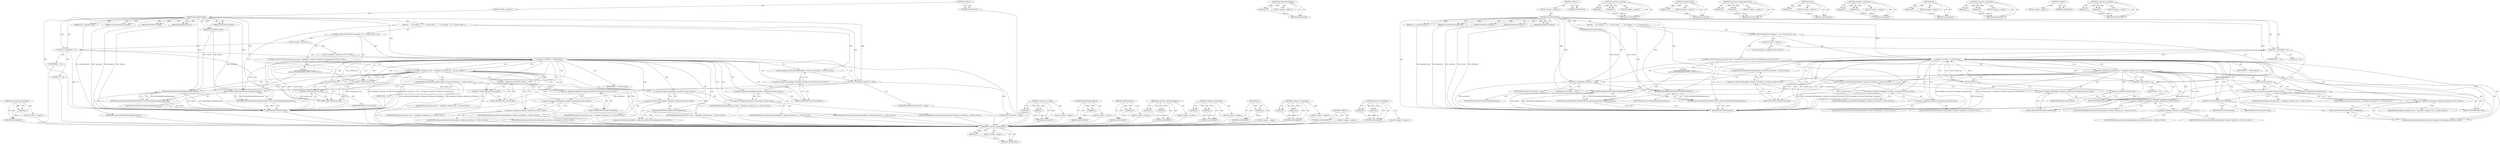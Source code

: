 digraph "&lt;operator&gt;.notEquals" {
vulnerable_128 [label=<(METHOD,&lt;operator&gt;.preIncrement)>];
vulnerable_129 [label=<(PARAM,p1)>];
vulnerable_130 [label=<(BLOCK,&lt;empty&gt;,&lt;empty&gt;)>];
vulnerable_131 [label=<(METHOD_RETURN,ANY)>];
vulnerable_6 [label=<(METHOD,&lt;global&gt;)<SUB>1</SUB>>];
vulnerable_7 [label=<(BLOCK,&lt;empty&gt;,&lt;empty&gt;)<SUB>1</SUB>>];
vulnerable_8 [label=<(METHOD,touchEndCallback)<SUB>1</SUB>>];
vulnerable_9 [label=<(PARAM,JSContextRef context)<SUB>1</SUB>>];
vulnerable_10 [label=<(PARAM,JSObjectRef function)<SUB>1</SUB>>];
vulnerable_11 [label=<(PARAM,JSObjectRef thisObject)<SUB>1</SUB>>];
vulnerable_12 [label=<(PARAM,size_t argumentCount)<SUB>1</SUB>>];
vulnerable_13 [label=<(PARAM,const JSValueRef arguments[])<SUB>1</SUB>>];
vulnerable_14 [label=<(PARAM,JSValueRef* exception)<SUB>1</SUB>>];
vulnerable_15 [label=<(BLOCK,{
     for (unsigned i = 0; i &lt; touches.size();...,{
     for (unsigned i = 0; i &lt; touches.size();...)<SUB>2</SUB>>];
vulnerable_16 [label=<(CONTROL_STRUCTURE,FOR,for (unsigned i = 0;i &lt; touches.size();++i))<SUB>3</SUB>>];
vulnerable_17 [label=<(BLOCK,&lt;empty&gt;,&lt;empty&gt;)<SUB>3</SUB>>];
vulnerable_18 [label="<(LOCAL,unsigned i: unsigned)<SUB>3</SUB>>"];
vulnerable_19 [label=<(&lt;operator&gt;.assignment,i = 0)<SUB>3</SUB>>];
vulnerable_20 [label=<(IDENTIFIER,i,i = 0)<SUB>3</SUB>>];
vulnerable_21 [label=<(LITERAL,0,i = 0)<SUB>3</SUB>>];
vulnerable_22 [label=<(&lt;operator&gt;.lessThan,i &lt; touches.size())<SUB>3</SUB>>];
vulnerable_23 [label=<(IDENTIFIER,i,i &lt; touches.size())<SUB>3</SUB>>];
vulnerable_24 [label=<(size,touches.size())<SUB>3</SUB>>];
vulnerable_25 [label=<(&lt;operator&gt;.fieldAccess,touches.size)<SUB>3</SUB>>];
vulnerable_26 [label=<(IDENTIFIER,touches,touches.size())<SUB>3</SUB>>];
vulnerable_27 [label=<(FIELD_IDENTIFIER,size,size)<SUB>3</SUB>>];
vulnerable_28 [label=<(&lt;operator&gt;.preIncrement,++i)<SUB>3</SUB>>];
vulnerable_29 [label=<(IDENTIFIER,i,++i)<SUB>3</SUB>>];
vulnerable_30 [label="<(CONTROL_STRUCTURE,IF,if (touches[i].m_state != BlackBerry::Platform::TouchPoint::TouchReleased))<SUB>4</SUB>>"];
vulnerable_31 [label="<(&lt;operator&gt;.notEquals,touches[i].m_state != BlackBerry::Platform::Tou...)<SUB>4</SUB>>"];
vulnerable_32 [label=<(&lt;operator&gt;.fieldAccess,touches[i].m_state)<SUB>4</SUB>>];
vulnerable_33 [label=<(&lt;operator&gt;.indirectIndexAccess,touches[i])<SUB>4</SUB>>];
vulnerable_34 [label="<(IDENTIFIER,touches,touches[i].m_state != BlackBerry::Platform::Tou...)<SUB>4</SUB>>"];
vulnerable_35 [label="<(IDENTIFIER,i,touches[i].m_state != BlackBerry::Platform::Tou...)<SUB>4</SUB>>"];
vulnerable_36 [label=<(FIELD_IDENTIFIER,m_state,m_state)<SUB>4</SUB>>];
vulnerable_37 [label="<(&lt;operator&gt;.fieldAccess,BlackBerry::Platform::TouchPoint::TouchReleased)<SUB>4</SUB>>"];
vulnerable_38 [label="<(&lt;operator&gt;.fieldAccess,BlackBerry::Platform::TouchPoint)<SUB>4</SUB>>"];
vulnerable_39 [label="<(IDENTIFIER,BlackBerry,touches[i].m_state != BlackBerry::Platform::Tou...)<SUB>4</SUB>>"];
vulnerable_40 [label="<(&lt;operator&gt;.fieldAccess,Platform::TouchPoint)<SUB>4</SUB>>"];
vulnerable_41 [label="<(IDENTIFIER,Platform,touches[i].m_state != BlackBerry::Platform::Tou...)<SUB>4</SUB>>"];
vulnerable_42 [label="<(IDENTIFIER,TouchPoint,touches[i].m_state != BlackBerry::Platform::Tou...)<SUB>4</SUB>>"];
vulnerable_43 [label=<(FIELD_IDENTIFIER,TouchReleased,TouchReleased)<SUB>4</SUB>>];
vulnerable_44 [label="<(BLOCK,{
             sendTouchEvent(BlackBerry::Platf...,{
             sendTouchEvent(BlackBerry::Platf...)<SUB>4</SUB>>"];
vulnerable_45 [label="<(sendTouchEvent,sendTouchEvent(BlackBerry::Platform::TouchEvent...)<SUB>5</SUB>>"];
vulnerable_46 [label="<(&lt;operator&gt;.fieldAccess,BlackBerry::Platform::TouchEvent::TouchMove)<SUB>5</SUB>>"];
vulnerable_47 [label="<(&lt;operator&gt;.fieldAccess,BlackBerry::Platform::TouchEvent)<SUB>5</SUB>>"];
vulnerable_48 [label="<(IDENTIFIER,BlackBerry,sendTouchEvent(BlackBerry::Platform::TouchEvent...)<SUB>5</SUB>>"];
vulnerable_49 [label="<(&lt;operator&gt;.fieldAccess,Platform::TouchEvent)<SUB>5</SUB>>"];
vulnerable_50 [label="<(IDENTIFIER,Platform,sendTouchEvent(BlackBerry::Platform::TouchEvent...)<SUB>5</SUB>>"];
vulnerable_51 [label="<(IDENTIFIER,TouchEvent,sendTouchEvent(BlackBerry::Platform::TouchEvent...)<SUB>5</SUB>>"];
vulnerable_52 [label=<(FIELD_IDENTIFIER,TouchMove,TouchMove)<SUB>5</SUB>>];
vulnerable_53 [label=<(RETURN,return JSValueMakeUndefined(context);,return JSValueMakeUndefined(context);)<SUB>6</SUB>>];
vulnerable_54 [label=<(JSValueMakeUndefined,JSValueMakeUndefined(context))<SUB>6</SUB>>];
vulnerable_55 [label=<(IDENTIFIER,context,JSValueMakeUndefined(context))<SUB>6</SUB>>];
vulnerable_56 [label="<(sendTouchEvent,sendTouchEvent(BlackBerry::Platform::TouchEvent...)<SUB>8</SUB>>"];
vulnerable_57 [label="<(&lt;operator&gt;.fieldAccess,BlackBerry::Platform::TouchEvent::TouchEnd)<SUB>8</SUB>>"];
vulnerable_58 [label="<(&lt;operator&gt;.fieldAccess,BlackBerry::Platform::TouchEvent)<SUB>8</SUB>>"];
vulnerable_59 [label="<(IDENTIFIER,BlackBerry,sendTouchEvent(BlackBerry::Platform::TouchEvent...)<SUB>8</SUB>>"];
vulnerable_60 [label="<(&lt;operator&gt;.fieldAccess,Platform::TouchEvent)<SUB>8</SUB>>"];
vulnerable_61 [label="<(IDENTIFIER,Platform,sendTouchEvent(BlackBerry::Platform::TouchEvent...)<SUB>8</SUB>>"];
vulnerable_62 [label="<(IDENTIFIER,TouchEvent,sendTouchEvent(BlackBerry::Platform::TouchEvent...)<SUB>8</SUB>>"];
vulnerable_63 [label=<(FIELD_IDENTIFIER,TouchEnd,TouchEnd)<SUB>8</SUB>>];
vulnerable_64 [label=<(&lt;operator&gt;.assignment,touchActive = false)<SUB>9</SUB>>];
vulnerable_65 [label=<(IDENTIFIER,touchActive,touchActive = false)<SUB>9</SUB>>];
vulnerable_66 [label=<(LITERAL,false,touchActive = false)<SUB>9</SUB>>];
vulnerable_67 [label=<(RETURN,return JSValueMakeUndefined(context);,return JSValueMakeUndefined(context);)<SUB>10</SUB>>];
vulnerable_68 [label=<(JSValueMakeUndefined,JSValueMakeUndefined(context))<SUB>10</SUB>>];
vulnerable_69 [label=<(IDENTIFIER,context,JSValueMakeUndefined(context))<SUB>10</SUB>>];
vulnerable_70 [label=<(METHOD_RETURN,JSValueRef)<SUB>1</SUB>>];
vulnerable_72 [label=<(METHOD_RETURN,ANY)<SUB>1</SUB>>];
vulnerable_114 [label=<(METHOD,&lt;operator&gt;.lessThan)>];
vulnerable_115 [label=<(PARAM,p1)>];
vulnerable_116 [label=<(PARAM,p2)>];
vulnerable_117 [label=<(BLOCK,&lt;empty&gt;,&lt;empty&gt;)>];
vulnerable_118 [label=<(METHOD_RETURN,ANY)>];
vulnerable_146 [label=<(METHOD,JSValueMakeUndefined)>];
vulnerable_147 [label=<(PARAM,p1)>];
vulnerable_148 [label=<(BLOCK,&lt;empty&gt;,&lt;empty&gt;)>];
vulnerable_149 [label=<(METHOD_RETURN,ANY)>];
vulnerable_142 [label=<(METHOD,sendTouchEvent)>];
vulnerable_143 [label=<(PARAM,p1)>];
vulnerable_144 [label=<(BLOCK,&lt;empty&gt;,&lt;empty&gt;)>];
vulnerable_145 [label=<(METHOD_RETURN,ANY)>];
vulnerable_137 [label=<(METHOD,&lt;operator&gt;.indirectIndexAccess)>];
vulnerable_138 [label=<(PARAM,p1)>];
vulnerable_139 [label=<(PARAM,p2)>];
vulnerable_140 [label=<(BLOCK,&lt;empty&gt;,&lt;empty&gt;)>];
vulnerable_141 [label=<(METHOD_RETURN,ANY)>];
vulnerable_123 [label=<(METHOD,&lt;operator&gt;.fieldAccess)>];
vulnerable_124 [label=<(PARAM,p1)>];
vulnerable_125 [label=<(PARAM,p2)>];
vulnerable_126 [label=<(BLOCK,&lt;empty&gt;,&lt;empty&gt;)>];
vulnerable_127 [label=<(METHOD_RETURN,ANY)>];
vulnerable_119 [label=<(METHOD,size)>];
vulnerable_120 [label=<(PARAM,p1)>];
vulnerable_121 [label=<(BLOCK,&lt;empty&gt;,&lt;empty&gt;)>];
vulnerable_122 [label=<(METHOD_RETURN,ANY)>];
vulnerable_109 [label=<(METHOD,&lt;operator&gt;.assignment)>];
vulnerable_110 [label=<(PARAM,p1)>];
vulnerable_111 [label=<(PARAM,p2)>];
vulnerable_112 [label=<(BLOCK,&lt;empty&gt;,&lt;empty&gt;)>];
vulnerable_113 [label=<(METHOD_RETURN,ANY)>];
vulnerable_103 [label=<(METHOD,&lt;global&gt;)<SUB>1</SUB>>];
vulnerable_104 [label=<(BLOCK,&lt;empty&gt;,&lt;empty&gt;)>];
vulnerable_105 [label=<(METHOD_RETURN,ANY)>];
vulnerable_132 [label=<(METHOD,&lt;operator&gt;.notEquals)>];
vulnerable_133 [label=<(PARAM,p1)>];
vulnerable_134 [label=<(PARAM,p2)>];
vulnerable_135 [label=<(BLOCK,&lt;empty&gt;,&lt;empty&gt;)>];
vulnerable_136 [label=<(METHOD_RETURN,ANY)>];
fixed_129 [label=<(METHOD,&lt;operator&gt;.preIncrement)>];
fixed_130 [label=<(PARAM,p1)>];
fixed_131 [label=<(BLOCK,&lt;empty&gt;,&lt;empty&gt;)>];
fixed_132 [label=<(METHOD_RETURN,ANY)>];
fixed_151 [label=<(METHOD,JSValueMakeUndefined)>];
fixed_152 [label=<(PARAM,p1)>];
fixed_153 [label=<(BLOCK,&lt;empty&gt;,&lt;empty&gt;)>];
fixed_154 [label=<(METHOD_RETURN,ANY)>];
fixed_6 [label=<(METHOD,&lt;global&gt;)<SUB>1</SUB>>];
fixed_7 [label=<(BLOCK,&lt;empty&gt;,&lt;empty&gt;)<SUB>1</SUB>>];
fixed_8 [label=<(METHOD,touchEndCallback)<SUB>1</SUB>>];
fixed_9 [label=<(PARAM,JSContextRef context)<SUB>1</SUB>>];
fixed_10 [label=<(PARAM,JSObjectRef function)<SUB>1</SUB>>];
fixed_11 [label=<(PARAM,JSObjectRef thisObject)<SUB>1</SUB>>];
fixed_12 [label=<(PARAM,size_t argumentCount)<SUB>1</SUB>>];
fixed_13 [label=<(PARAM,const JSValueRef arguments[])<SUB>1</SUB>>];
fixed_14 [label=<(PARAM,JSValueRef* exception)<SUB>1</SUB>>];
fixed_15 [label=<(BLOCK,{
     for (unsigned i = 0; i &lt; touches.size();...,{
     for (unsigned i = 0; i &lt; touches.size();...)<SUB>2</SUB>>];
fixed_16 [label=<(CONTROL_STRUCTURE,FOR,for (unsigned i = 0;i &lt; touches.size();++i))<SUB>3</SUB>>];
fixed_17 [label=<(BLOCK,&lt;empty&gt;,&lt;empty&gt;)<SUB>3</SUB>>];
fixed_18 [label="<(LOCAL,unsigned i: unsigned)<SUB>3</SUB>>"];
fixed_19 [label=<(&lt;operator&gt;.assignment,i = 0)<SUB>3</SUB>>];
fixed_20 [label=<(IDENTIFIER,i,i = 0)<SUB>3</SUB>>];
fixed_21 [label=<(LITERAL,0,i = 0)<SUB>3</SUB>>];
fixed_22 [label=<(&lt;operator&gt;.lessThan,i &lt; touches.size())<SUB>3</SUB>>];
fixed_23 [label=<(IDENTIFIER,i,i &lt; touches.size())<SUB>3</SUB>>];
fixed_24 [label=<(size,touches.size())<SUB>3</SUB>>];
fixed_25 [label=<(&lt;operator&gt;.fieldAccess,touches.size)<SUB>3</SUB>>];
fixed_26 [label=<(IDENTIFIER,touches,touches.size())<SUB>3</SUB>>];
fixed_27 [label=<(FIELD_IDENTIFIER,size,size)<SUB>3</SUB>>];
fixed_28 [label=<(&lt;operator&gt;.preIncrement,++i)<SUB>3</SUB>>];
fixed_29 [label=<(IDENTIFIER,i,++i)<SUB>3</SUB>>];
fixed_30 [label="<(CONTROL_STRUCTURE,IF,if (touches[i].state() != BlackBerry::Platform::TouchPoint::TouchReleased))<SUB>4</SUB>>"];
fixed_31 [label="<(&lt;operator&gt;.notEquals,touches[i].state() != BlackBerry::Platform::Tou...)<SUB>4</SUB>>"];
fixed_32 [label=<(state,touches[i].state())<SUB>4</SUB>>];
fixed_33 [label=<(&lt;operator&gt;.fieldAccess,touches[i].state)<SUB>4</SUB>>];
fixed_34 [label=<(&lt;operator&gt;.indirectIndexAccess,touches[i])<SUB>4</SUB>>];
fixed_35 [label=<(IDENTIFIER,touches,touches[i].state())<SUB>4</SUB>>];
fixed_36 [label=<(IDENTIFIER,i,touches[i].state())<SUB>4</SUB>>];
fixed_37 [label=<(FIELD_IDENTIFIER,state,state)<SUB>4</SUB>>];
fixed_38 [label="<(&lt;operator&gt;.fieldAccess,BlackBerry::Platform::TouchPoint::TouchReleased)<SUB>4</SUB>>"];
fixed_39 [label="<(&lt;operator&gt;.fieldAccess,BlackBerry::Platform::TouchPoint)<SUB>4</SUB>>"];
fixed_40 [label="<(IDENTIFIER,BlackBerry,touches[i].state() != BlackBerry::Platform::Tou...)<SUB>4</SUB>>"];
fixed_41 [label="<(&lt;operator&gt;.fieldAccess,Platform::TouchPoint)<SUB>4</SUB>>"];
fixed_42 [label="<(IDENTIFIER,Platform,touches[i].state() != BlackBerry::Platform::Tou...)<SUB>4</SUB>>"];
fixed_43 [label="<(IDENTIFIER,TouchPoint,touches[i].state() != BlackBerry::Platform::Tou...)<SUB>4</SUB>>"];
fixed_44 [label=<(FIELD_IDENTIFIER,TouchReleased,TouchReleased)<SUB>4</SUB>>];
fixed_45 [label="<(BLOCK,{
             sendTouchEvent(BlackBerry::Platf...,{
             sendTouchEvent(BlackBerry::Platf...)<SUB>4</SUB>>"];
fixed_46 [label="<(sendTouchEvent,sendTouchEvent(BlackBerry::Platform::TouchEvent...)<SUB>5</SUB>>"];
fixed_47 [label="<(&lt;operator&gt;.fieldAccess,BlackBerry::Platform::TouchEvent::TouchMove)<SUB>5</SUB>>"];
fixed_48 [label="<(&lt;operator&gt;.fieldAccess,BlackBerry::Platform::TouchEvent)<SUB>5</SUB>>"];
fixed_49 [label="<(IDENTIFIER,BlackBerry,sendTouchEvent(BlackBerry::Platform::TouchEvent...)<SUB>5</SUB>>"];
fixed_50 [label="<(&lt;operator&gt;.fieldAccess,Platform::TouchEvent)<SUB>5</SUB>>"];
fixed_51 [label="<(IDENTIFIER,Platform,sendTouchEvent(BlackBerry::Platform::TouchEvent...)<SUB>5</SUB>>"];
fixed_52 [label="<(IDENTIFIER,TouchEvent,sendTouchEvent(BlackBerry::Platform::TouchEvent...)<SUB>5</SUB>>"];
fixed_53 [label=<(FIELD_IDENTIFIER,TouchMove,TouchMove)<SUB>5</SUB>>];
fixed_54 [label=<(RETURN,return JSValueMakeUndefined(context);,return JSValueMakeUndefined(context);)<SUB>6</SUB>>];
fixed_55 [label=<(JSValueMakeUndefined,JSValueMakeUndefined(context))<SUB>6</SUB>>];
fixed_56 [label=<(IDENTIFIER,context,JSValueMakeUndefined(context))<SUB>6</SUB>>];
fixed_57 [label="<(sendTouchEvent,sendTouchEvent(BlackBerry::Platform::TouchEvent...)<SUB>8</SUB>>"];
fixed_58 [label="<(&lt;operator&gt;.fieldAccess,BlackBerry::Platform::TouchEvent::TouchEnd)<SUB>8</SUB>>"];
fixed_59 [label="<(&lt;operator&gt;.fieldAccess,BlackBerry::Platform::TouchEvent)<SUB>8</SUB>>"];
fixed_60 [label="<(IDENTIFIER,BlackBerry,sendTouchEvent(BlackBerry::Platform::TouchEvent...)<SUB>8</SUB>>"];
fixed_61 [label="<(&lt;operator&gt;.fieldAccess,Platform::TouchEvent)<SUB>8</SUB>>"];
fixed_62 [label="<(IDENTIFIER,Platform,sendTouchEvent(BlackBerry::Platform::TouchEvent...)<SUB>8</SUB>>"];
fixed_63 [label="<(IDENTIFIER,TouchEvent,sendTouchEvent(BlackBerry::Platform::TouchEvent...)<SUB>8</SUB>>"];
fixed_64 [label=<(FIELD_IDENTIFIER,TouchEnd,TouchEnd)<SUB>8</SUB>>];
fixed_65 [label=<(&lt;operator&gt;.assignment,touchActive = false)<SUB>9</SUB>>];
fixed_66 [label=<(IDENTIFIER,touchActive,touchActive = false)<SUB>9</SUB>>];
fixed_67 [label=<(LITERAL,false,touchActive = false)<SUB>9</SUB>>];
fixed_68 [label=<(RETURN,return JSValueMakeUndefined(context);,return JSValueMakeUndefined(context);)<SUB>10</SUB>>];
fixed_69 [label=<(JSValueMakeUndefined,JSValueMakeUndefined(context))<SUB>10</SUB>>];
fixed_70 [label=<(IDENTIFIER,context,JSValueMakeUndefined(context))<SUB>10</SUB>>];
fixed_71 [label=<(METHOD_RETURN,JSValueRef)<SUB>1</SUB>>];
fixed_73 [label=<(METHOD_RETURN,ANY)<SUB>1</SUB>>];
fixed_115 [label=<(METHOD,&lt;operator&gt;.lessThan)>];
fixed_116 [label=<(PARAM,p1)>];
fixed_117 [label=<(PARAM,p2)>];
fixed_118 [label=<(BLOCK,&lt;empty&gt;,&lt;empty&gt;)>];
fixed_119 [label=<(METHOD_RETURN,ANY)>];
fixed_147 [label=<(METHOD,sendTouchEvent)>];
fixed_148 [label=<(PARAM,p1)>];
fixed_149 [label=<(BLOCK,&lt;empty&gt;,&lt;empty&gt;)>];
fixed_150 [label=<(METHOD_RETURN,ANY)>];
fixed_142 [label=<(METHOD,&lt;operator&gt;.indirectIndexAccess)>];
fixed_143 [label=<(PARAM,p1)>];
fixed_144 [label=<(PARAM,p2)>];
fixed_145 [label=<(BLOCK,&lt;empty&gt;,&lt;empty&gt;)>];
fixed_146 [label=<(METHOD_RETURN,ANY)>];
fixed_138 [label=<(METHOD,state)>];
fixed_139 [label=<(PARAM,p1)>];
fixed_140 [label=<(BLOCK,&lt;empty&gt;,&lt;empty&gt;)>];
fixed_141 [label=<(METHOD_RETURN,ANY)>];
fixed_124 [label=<(METHOD,&lt;operator&gt;.fieldAccess)>];
fixed_125 [label=<(PARAM,p1)>];
fixed_126 [label=<(PARAM,p2)>];
fixed_127 [label=<(BLOCK,&lt;empty&gt;,&lt;empty&gt;)>];
fixed_128 [label=<(METHOD_RETURN,ANY)>];
fixed_120 [label=<(METHOD,size)>];
fixed_121 [label=<(PARAM,p1)>];
fixed_122 [label=<(BLOCK,&lt;empty&gt;,&lt;empty&gt;)>];
fixed_123 [label=<(METHOD_RETURN,ANY)>];
fixed_110 [label=<(METHOD,&lt;operator&gt;.assignment)>];
fixed_111 [label=<(PARAM,p1)>];
fixed_112 [label=<(PARAM,p2)>];
fixed_113 [label=<(BLOCK,&lt;empty&gt;,&lt;empty&gt;)>];
fixed_114 [label=<(METHOD_RETURN,ANY)>];
fixed_104 [label=<(METHOD,&lt;global&gt;)<SUB>1</SUB>>];
fixed_105 [label=<(BLOCK,&lt;empty&gt;,&lt;empty&gt;)>];
fixed_106 [label=<(METHOD_RETURN,ANY)>];
fixed_133 [label=<(METHOD,&lt;operator&gt;.notEquals)>];
fixed_134 [label=<(PARAM,p1)>];
fixed_135 [label=<(PARAM,p2)>];
fixed_136 [label=<(BLOCK,&lt;empty&gt;,&lt;empty&gt;)>];
fixed_137 [label=<(METHOD_RETURN,ANY)>];
vulnerable_128 -> vulnerable_129  [key=0, label="AST: "];
vulnerable_128 -> vulnerable_129  [key=1, label="DDG: "];
vulnerable_128 -> vulnerable_130  [key=0, label="AST: "];
vulnerable_128 -> vulnerable_131  [key=0, label="AST: "];
vulnerable_128 -> vulnerable_131  [key=1, label="CFG: "];
vulnerable_129 -> vulnerable_131  [key=0, label="DDG: p1"];
vulnerable_130 -> fixed_129  [key=0];
vulnerable_131 -> fixed_129  [key=0];
vulnerable_6 -> vulnerable_7  [key=0, label="AST: "];
vulnerable_6 -> vulnerable_72  [key=0, label="AST: "];
vulnerable_6 -> vulnerable_72  [key=1, label="CFG: "];
vulnerable_7 -> vulnerable_8  [key=0, label="AST: "];
vulnerable_8 -> vulnerable_9  [key=0, label="AST: "];
vulnerable_8 -> vulnerable_9  [key=1, label="DDG: "];
vulnerable_8 -> vulnerable_10  [key=0, label="AST: "];
vulnerable_8 -> vulnerable_10  [key=1, label="DDG: "];
vulnerable_8 -> vulnerable_11  [key=0, label="AST: "];
vulnerable_8 -> vulnerable_11  [key=1, label="DDG: "];
vulnerable_8 -> vulnerable_12  [key=0, label="AST: "];
vulnerable_8 -> vulnerable_12  [key=1, label="DDG: "];
vulnerable_8 -> vulnerable_13  [key=0, label="AST: "];
vulnerable_8 -> vulnerable_13  [key=1, label="DDG: "];
vulnerable_8 -> vulnerable_14  [key=0, label="AST: "];
vulnerable_8 -> vulnerable_14  [key=1, label="DDG: "];
vulnerable_8 -> vulnerable_15  [key=0, label="AST: "];
vulnerable_8 -> vulnerable_70  [key=0, label="AST: "];
vulnerable_8 -> vulnerable_19  [key=0, label="CFG: "];
vulnerable_8 -> vulnerable_19  [key=1, label="DDG: "];
vulnerable_8 -> vulnerable_64  [key=0, label="DDG: "];
vulnerable_8 -> vulnerable_22  [key=0, label="DDG: "];
vulnerable_8 -> vulnerable_28  [key=0, label="DDG: "];
vulnerable_8 -> vulnerable_68  [key=0, label="DDG: "];
vulnerable_8 -> vulnerable_54  [key=0, label="DDG: "];
vulnerable_9 -> vulnerable_68  [key=0, label="DDG: context"];
vulnerable_9 -> vulnerable_54  [key=0, label="DDG: context"];
vulnerable_10 -> vulnerable_70  [key=0, label="DDG: function"];
vulnerable_11 -> vulnerable_70  [key=0, label="DDG: thisObject"];
vulnerable_12 -> vulnerable_70  [key=0, label="DDG: argumentCount"];
vulnerable_13 -> vulnerable_70  [key=0, label="DDG: arguments"];
vulnerable_14 -> vulnerable_70  [key=0, label="DDG: exception"];
vulnerable_15 -> vulnerable_16  [key=0, label="AST: "];
vulnerable_15 -> vulnerable_56  [key=0, label="AST: "];
vulnerable_15 -> vulnerable_64  [key=0, label="AST: "];
vulnerable_15 -> vulnerable_67  [key=0, label="AST: "];
vulnerable_16 -> vulnerable_17  [key=0, label="AST: "];
vulnerable_16 -> vulnerable_22  [key=0, label="AST: "];
vulnerable_16 -> vulnerable_28  [key=0, label="AST: "];
vulnerable_16 -> vulnerable_30  [key=0, label="AST: "];
vulnerable_17 -> vulnerable_18  [key=0, label="AST: "];
vulnerable_17 -> vulnerable_19  [key=0, label="AST: "];
vulnerable_18 -> fixed_129  [key=0];
vulnerable_19 -> vulnerable_20  [key=0, label="AST: "];
vulnerable_19 -> vulnerable_21  [key=0, label="AST: "];
vulnerable_19 -> vulnerable_27  [key=0, label="CFG: "];
vulnerable_19 -> vulnerable_70  [key=0, label="DDG: i = 0"];
vulnerable_19 -> vulnerable_22  [key=0, label="DDG: i"];
vulnerable_20 -> fixed_129  [key=0];
vulnerable_21 -> fixed_129  [key=0];
vulnerable_22 -> vulnerable_23  [key=0, label="AST: "];
vulnerable_22 -> vulnerable_24  [key=0, label="AST: "];
vulnerable_22 -> vulnerable_33  [key=0, label="CFG: "];
vulnerable_22 -> vulnerable_33  [key=1, label="CDG: "];
vulnerable_22 -> vulnerable_60  [key=0, label="CFG: "];
vulnerable_22 -> vulnerable_60  [key=1, label="CDG: "];
vulnerable_22 -> vulnerable_70  [key=0, label="DDG: i"];
vulnerable_22 -> vulnerable_70  [key=1, label="DDG: touches.size()"];
vulnerable_22 -> vulnerable_70  [key=2, label="DDG: i &lt; touches.size()"];
vulnerable_22 -> vulnerable_28  [key=0, label="DDG: i"];
vulnerable_22 -> vulnerable_32  [key=0, label="CDG: "];
vulnerable_22 -> vulnerable_58  [key=0, label="CDG: "];
vulnerable_22 -> vulnerable_68  [key=0, label="CDG: "];
vulnerable_22 -> vulnerable_64  [key=0, label="CDG: "];
vulnerable_22 -> vulnerable_57  [key=0, label="CDG: "];
vulnerable_22 -> vulnerable_36  [key=0, label="CDG: "];
vulnerable_22 -> vulnerable_37  [key=0, label="CDG: "];
vulnerable_22 -> vulnerable_38  [key=0, label="CDG: "];
vulnerable_22 -> vulnerable_56  [key=0, label="CDG: "];
vulnerable_22 -> vulnerable_67  [key=0, label="CDG: "];
vulnerable_22 -> vulnerable_63  [key=0, label="CDG: "];
vulnerable_22 -> vulnerable_40  [key=0, label="CDG: "];
vulnerable_22 -> vulnerable_31  [key=0, label="CDG: "];
vulnerable_22 -> vulnerable_43  [key=0, label="CDG: "];
vulnerable_23 -> fixed_129  [key=0];
vulnerable_24 -> vulnerable_25  [key=0, label="AST: "];
vulnerable_24 -> vulnerable_22  [key=0, label="CFG: "];
vulnerable_24 -> vulnerable_22  [key=1, label="DDG: touches.size"];
vulnerable_24 -> vulnerable_70  [key=0, label="DDG: touches.size"];
vulnerable_25 -> vulnerable_26  [key=0, label="AST: "];
vulnerable_25 -> vulnerable_27  [key=0, label="AST: "];
vulnerable_25 -> vulnerable_24  [key=0, label="CFG: "];
vulnerable_26 -> fixed_129  [key=0];
vulnerable_27 -> vulnerable_25  [key=0, label="CFG: "];
vulnerable_28 -> vulnerable_29  [key=0, label="AST: "];
vulnerable_28 -> vulnerable_27  [key=0, label="CFG: "];
vulnerable_28 -> vulnerable_70  [key=0, label="DDG: ++i"];
vulnerable_28 -> vulnerable_22  [key=0, label="DDG: i"];
vulnerable_29 -> fixed_129  [key=0];
vulnerable_30 -> vulnerable_31  [key=0, label="AST: "];
vulnerable_30 -> vulnerable_44  [key=0, label="AST: "];
vulnerable_31 -> vulnerable_32  [key=0, label="AST: "];
vulnerable_31 -> vulnerable_37  [key=0, label="AST: "];
vulnerable_31 -> vulnerable_49  [key=0, label="CFG: "];
vulnerable_31 -> vulnerable_49  [key=1, label="CDG: "];
vulnerable_31 -> vulnerable_28  [key=0, label="CFG: "];
vulnerable_31 -> vulnerable_28  [key=1, label="CDG: "];
vulnerable_31 -> vulnerable_70  [key=0, label="DDG: touches[i].m_state"];
vulnerable_31 -> vulnerable_70  [key=1, label="DDG: BlackBerry::Platform::TouchPoint::TouchReleased"];
vulnerable_31 -> vulnerable_70  [key=2, label="DDG: touches[i].m_state != BlackBerry::Platform::TouchPoint::TouchReleased"];
vulnerable_31 -> vulnerable_24  [key=0, label="CDG: "];
vulnerable_31 -> vulnerable_47  [key=0, label="CDG: "];
vulnerable_31 -> vulnerable_52  [key=0, label="CDG: "];
vulnerable_31 -> vulnerable_46  [key=0, label="CDG: "];
vulnerable_31 -> vulnerable_53  [key=0, label="CDG: "];
vulnerable_31 -> vulnerable_25  [key=0, label="CDG: "];
vulnerable_31 -> vulnerable_22  [key=0, label="CDG: "];
vulnerable_31 -> vulnerable_45  [key=0, label="CDG: "];
vulnerable_31 -> vulnerable_27  [key=0, label="CDG: "];
vulnerable_31 -> vulnerable_54  [key=0, label="CDG: "];
vulnerable_32 -> vulnerable_33  [key=0, label="AST: "];
vulnerable_32 -> vulnerable_36  [key=0, label="AST: "];
vulnerable_32 -> vulnerable_40  [key=0, label="CFG: "];
vulnerable_33 -> vulnerable_34  [key=0, label="AST: "];
vulnerable_33 -> vulnerable_35  [key=0, label="AST: "];
vulnerable_33 -> vulnerable_36  [key=0, label="CFG: "];
vulnerable_34 -> fixed_129  [key=0];
vulnerable_35 -> fixed_129  [key=0];
vulnerable_36 -> vulnerable_32  [key=0, label="CFG: "];
vulnerable_37 -> vulnerable_38  [key=0, label="AST: "];
vulnerable_37 -> vulnerable_43  [key=0, label="AST: "];
vulnerable_37 -> vulnerable_31  [key=0, label="CFG: "];
vulnerable_38 -> vulnerable_39  [key=0, label="AST: "];
vulnerable_38 -> vulnerable_40  [key=0, label="AST: "];
vulnerable_38 -> vulnerable_43  [key=0, label="CFG: "];
vulnerable_39 -> fixed_129  [key=0];
vulnerable_40 -> vulnerable_41  [key=0, label="AST: "];
vulnerable_40 -> vulnerable_42  [key=0, label="AST: "];
vulnerable_40 -> vulnerable_38  [key=0, label="CFG: "];
vulnerable_41 -> fixed_129  [key=0];
vulnerable_42 -> fixed_129  [key=0];
vulnerable_43 -> vulnerable_37  [key=0, label="CFG: "];
vulnerable_44 -> vulnerable_45  [key=0, label="AST: "];
vulnerable_44 -> vulnerable_53  [key=0, label="AST: "];
vulnerable_45 -> vulnerable_46  [key=0, label="AST: "];
vulnerable_45 -> vulnerable_54  [key=0, label="CFG: "];
vulnerable_45 -> vulnerable_70  [key=0, label="DDG: BlackBerry::Platform::TouchEvent::TouchMove"];
vulnerable_45 -> vulnerable_70  [key=1, label="DDG: sendTouchEvent(BlackBerry::Platform::TouchEvent::TouchMove)"];
vulnerable_46 -> vulnerable_47  [key=0, label="AST: "];
vulnerable_46 -> vulnerable_52  [key=0, label="AST: "];
vulnerable_46 -> vulnerable_45  [key=0, label="CFG: "];
vulnerable_47 -> vulnerable_48  [key=0, label="AST: "];
vulnerable_47 -> vulnerable_49  [key=0, label="AST: "];
vulnerable_47 -> vulnerable_52  [key=0, label="CFG: "];
vulnerable_48 -> fixed_129  [key=0];
vulnerable_49 -> vulnerable_50  [key=0, label="AST: "];
vulnerable_49 -> vulnerable_51  [key=0, label="AST: "];
vulnerable_49 -> vulnerable_47  [key=0, label="CFG: "];
vulnerable_50 -> fixed_129  [key=0];
vulnerable_51 -> fixed_129  [key=0];
vulnerable_52 -> vulnerable_46  [key=0, label="CFG: "];
vulnerable_53 -> vulnerable_54  [key=0, label="AST: "];
vulnerable_53 -> vulnerable_70  [key=0, label="CFG: "];
vulnerable_53 -> vulnerable_70  [key=1, label="DDG: &lt;RET&gt;"];
vulnerable_54 -> vulnerable_55  [key=0, label="AST: "];
vulnerable_54 -> vulnerable_53  [key=0, label="CFG: "];
vulnerable_54 -> vulnerable_53  [key=1, label="DDG: JSValueMakeUndefined(context)"];
vulnerable_54 -> vulnerable_70  [key=0, label="DDG: context"];
vulnerable_54 -> vulnerable_70  [key=1, label="DDG: JSValueMakeUndefined(context)"];
vulnerable_55 -> fixed_129  [key=0];
vulnerable_56 -> vulnerable_57  [key=0, label="AST: "];
vulnerable_56 -> vulnerable_64  [key=0, label="CFG: "];
vulnerable_57 -> vulnerable_58  [key=0, label="AST: "];
vulnerable_57 -> vulnerable_63  [key=0, label="AST: "];
vulnerable_57 -> vulnerable_56  [key=0, label="CFG: "];
vulnerable_58 -> vulnerable_59  [key=0, label="AST: "];
vulnerable_58 -> vulnerable_60  [key=0, label="AST: "];
vulnerable_58 -> vulnerable_63  [key=0, label="CFG: "];
vulnerable_59 -> fixed_129  [key=0];
vulnerable_60 -> vulnerable_61  [key=0, label="AST: "];
vulnerable_60 -> vulnerable_62  [key=0, label="AST: "];
vulnerable_60 -> vulnerable_58  [key=0, label="CFG: "];
vulnerable_61 -> fixed_129  [key=0];
vulnerable_62 -> fixed_129  [key=0];
vulnerable_63 -> vulnerable_57  [key=0, label="CFG: "];
vulnerable_64 -> vulnerable_65  [key=0, label="AST: "];
vulnerable_64 -> vulnerable_66  [key=0, label="AST: "];
vulnerable_64 -> vulnerable_68  [key=0, label="CFG: "];
vulnerable_64 -> vulnerable_70  [key=0, label="DDG: touchActive"];
vulnerable_65 -> fixed_129  [key=0];
vulnerable_66 -> fixed_129  [key=0];
vulnerable_67 -> vulnerable_68  [key=0, label="AST: "];
vulnerable_67 -> vulnerable_70  [key=0, label="CFG: "];
vulnerable_67 -> vulnerable_70  [key=1, label="DDG: &lt;RET&gt;"];
vulnerable_68 -> vulnerable_69  [key=0, label="AST: "];
vulnerable_68 -> vulnerable_67  [key=0, label="CFG: "];
vulnerable_68 -> vulnerable_67  [key=1, label="DDG: JSValueMakeUndefined(context)"];
vulnerable_69 -> fixed_129  [key=0];
vulnerable_70 -> fixed_129  [key=0];
vulnerable_72 -> fixed_129  [key=0];
vulnerable_114 -> vulnerable_115  [key=0, label="AST: "];
vulnerable_114 -> vulnerable_115  [key=1, label="DDG: "];
vulnerable_114 -> vulnerable_117  [key=0, label="AST: "];
vulnerable_114 -> vulnerable_116  [key=0, label="AST: "];
vulnerable_114 -> vulnerable_116  [key=1, label="DDG: "];
vulnerable_114 -> vulnerable_118  [key=0, label="AST: "];
vulnerable_114 -> vulnerable_118  [key=1, label="CFG: "];
vulnerable_115 -> vulnerable_118  [key=0, label="DDG: p1"];
vulnerable_116 -> vulnerable_118  [key=0, label="DDG: p2"];
vulnerable_117 -> fixed_129  [key=0];
vulnerable_118 -> fixed_129  [key=0];
vulnerable_146 -> vulnerable_147  [key=0, label="AST: "];
vulnerable_146 -> vulnerable_147  [key=1, label="DDG: "];
vulnerable_146 -> vulnerable_148  [key=0, label="AST: "];
vulnerable_146 -> vulnerable_149  [key=0, label="AST: "];
vulnerable_146 -> vulnerable_149  [key=1, label="CFG: "];
vulnerable_147 -> vulnerable_149  [key=0, label="DDG: p1"];
vulnerable_148 -> fixed_129  [key=0];
vulnerable_149 -> fixed_129  [key=0];
vulnerable_142 -> vulnerable_143  [key=0, label="AST: "];
vulnerable_142 -> vulnerable_143  [key=1, label="DDG: "];
vulnerable_142 -> vulnerable_144  [key=0, label="AST: "];
vulnerable_142 -> vulnerable_145  [key=0, label="AST: "];
vulnerable_142 -> vulnerable_145  [key=1, label="CFG: "];
vulnerable_143 -> vulnerable_145  [key=0, label="DDG: p1"];
vulnerable_144 -> fixed_129  [key=0];
vulnerable_145 -> fixed_129  [key=0];
vulnerable_137 -> vulnerable_138  [key=0, label="AST: "];
vulnerable_137 -> vulnerable_138  [key=1, label="DDG: "];
vulnerable_137 -> vulnerable_140  [key=0, label="AST: "];
vulnerable_137 -> vulnerable_139  [key=0, label="AST: "];
vulnerable_137 -> vulnerable_139  [key=1, label="DDG: "];
vulnerable_137 -> vulnerable_141  [key=0, label="AST: "];
vulnerable_137 -> vulnerable_141  [key=1, label="CFG: "];
vulnerable_138 -> vulnerable_141  [key=0, label="DDG: p1"];
vulnerable_139 -> vulnerable_141  [key=0, label="DDG: p2"];
vulnerable_140 -> fixed_129  [key=0];
vulnerable_141 -> fixed_129  [key=0];
vulnerable_123 -> vulnerable_124  [key=0, label="AST: "];
vulnerable_123 -> vulnerable_124  [key=1, label="DDG: "];
vulnerable_123 -> vulnerable_126  [key=0, label="AST: "];
vulnerable_123 -> vulnerable_125  [key=0, label="AST: "];
vulnerable_123 -> vulnerable_125  [key=1, label="DDG: "];
vulnerable_123 -> vulnerable_127  [key=0, label="AST: "];
vulnerable_123 -> vulnerable_127  [key=1, label="CFG: "];
vulnerable_124 -> vulnerable_127  [key=0, label="DDG: p1"];
vulnerable_125 -> vulnerable_127  [key=0, label="DDG: p2"];
vulnerable_126 -> fixed_129  [key=0];
vulnerable_127 -> fixed_129  [key=0];
vulnerable_119 -> vulnerable_120  [key=0, label="AST: "];
vulnerable_119 -> vulnerable_120  [key=1, label="DDG: "];
vulnerable_119 -> vulnerable_121  [key=0, label="AST: "];
vulnerable_119 -> vulnerable_122  [key=0, label="AST: "];
vulnerable_119 -> vulnerable_122  [key=1, label="CFG: "];
vulnerable_120 -> vulnerable_122  [key=0, label="DDG: p1"];
vulnerable_121 -> fixed_129  [key=0];
vulnerable_122 -> fixed_129  [key=0];
vulnerable_109 -> vulnerable_110  [key=0, label="AST: "];
vulnerable_109 -> vulnerable_110  [key=1, label="DDG: "];
vulnerable_109 -> vulnerable_112  [key=0, label="AST: "];
vulnerable_109 -> vulnerable_111  [key=0, label="AST: "];
vulnerable_109 -> vulnerable_111  [key=1, label="DDG: "];
vulnerable_109 -> vulnerable_113  [key=0, label="AST: "];
vulnerable_109 -> vulnerable_113  [key=1, label="CFG: "];
vulnerable_110 -> vulnerable_113  [key=0, label="DDG: p1"];
vulnerable_111 -> vulnerable_113  [key=0, label="DDG: p2"];
vulnerable_112 -> fixed_129  [key=0];
vulnerable_113 -> fixed_129  [key=0];
vulnerable_103 -> vulnerable_104  [key=0, label="AST: "];
vulnerable_103 -> vulnerable_105  [key=0, label="AST: "];
vulnerable_103 -> vulnerable_105  [key=1, label="CFG: "];
vulnerable_104 -> fixed_129  [key=0];
vulnerable_105 -> fixed_129  [key=0];
vulnerable_132 -> vulnerable_133  [key=0, label="AST: "];
vulnerable_132 -> vulnerable_133  [key=1, label="DDG: "];
vulnerable_132 -> vulnerable_135  [key=0, label="AST: "];
vulnerable_132 -> vulnerable_134  [key=0, label="AST: "];
vulnerable_132 -> vulnerable_134  [key=1, label="DDG: "];
vulnerable_132 -> vulnerable_136  [key=0, label="AST: "];
vulnerable_132 -> vulnerable_136  [key=1, label="CFG: "];
vulnerable_133 -> vulnerable_136  [key=0, label="DDG: p1"];
vulnerable_134 -> vulnerable_136  [key=0, label="DDG: p2"];
vulnerable_135 -> fixed_129  [key=0];
vulnerable_136 -> fixed_129  [key=0];
fixed_129 -> fixed_130  [key=0, label="AST: "];
fixed_129 -> fixed_130  [key=1, label="DDG: "];
fixed_129 -> fixed_131  [key=0, label="AST: "];
fixed_129 -> fixed_132  [key=0, label="AST: "];
fixed_129 -> fixed_132  [key=1, label="CFG: "];
fixed_130 -> fixed_132  [key=0, label="DDG: p1"];
fixed_151 -> fixed_152  [key=0, label="AST: "];
fixed_151 -> fixed_152  [key=1, label="DDG: "];
fixed_151 -> fixed_153  [key=0, label="AST: "];
fixed_151 -> fixed_154  [key=0, label="AST: "];
fixed_151 -> fixed_154  [key=1, label="CFG: "];
fixed_152 -> fixed_154  [key=0, label="DDG: p1"];
fixed_6 -> fixed_7  [key=0, label="AST: "];
fixed_6 -> fixed_73  [key=0, label="AST: "];
fixed_6 -> fixed_73  [key=1, label="CFG: "];
fixed_7 -> fixed_8  [key=0, label="AST: "];
fixed_8 -> fixed_9  [key=0, label="AST: "];
fixed_8 -> fixed_9  [key=1, label="DDG: "];
fixed_8 -> fixed_10  [key=0, label="AST: "];
fixed_8 -> fixed_10  [key=1, label="DDG: "];
fixed_8 -> fixed_11  [key=0, label="AST: "];
fixed_8 -> fixed_11  [key=1, label="DDG: "];
fixed_8 -> fixed_12  [key=0, label="AST: "];
fixed_8 -> fixed_12  [key=1, label="DDG: "];
fixed_8 -> fixed_13  [key=0, label="AST: "];
fixed_8 -> fixed_13  [key=1, label="DDG: "];
fixed_8 -> fixed_14  [key=0, label="AST: "];
fixed_8 -> fixed_14  [key=1, label="DDG: "];
fixed_8 -> fixed_15  [key=0, label="AST: "];
fixed_8 -> fixed_71  [key=0, label="AST: "];
fixed_8 -> fixed_19  [key=0, label="CFG: "];
fixed_8 -> fixed_19  [key=1, label="DDG: "];
fixed_8 -> fixed_65  [key=0, label="DDG: "];
fixed_8 -> fixed_22  [key=0, label="DDG: "];
fixed_8 -> fixed_28  [key=0, label="DDG: "];
fixed_8 -> fixed_69  [key=0, label="DDG: "];
fixed_8 -> fixed_55  [key=0, label="DDG: "];
fixed_9 -> fixed_69  [key=0, label="DDG: context"];
fixed_9 -> fixed_55  [key=0, label="DDG: context"];
fixed_10 -> fixed_71  [key=0, label="DDG: function"];
fixed_11 -> fixed_71  [key=0, label="DDG: thisObject"];
fixed_12 -> fixed_71  [key=0, label="DDG: argumentCount"];
fixed_13 -> fixed_71  [key=0, label="DDG: arguments"];
fixed_14 -> fixed_71  [key=0, label="DDG: exception"];
fixed_15 -> fixed_16  [key=0, label="AST: "];
fixed_15 -> fixed_57  [key=0, label="AST: "];
fixed_15 -> fixed_65  [key=0, label="AST: "];
fixed_15 -> fixed_68  [key=0, label="AST: "];
fixed_16 -> fixed_17  [key=0, label="AST: "];
fixed_16 -> fixed_22  [key=0, label="AST: "];
fixed_16 -> fixed_28  [key=0, label="AST: "];
fixed_16 -> fixed_30  [key=0, label="AST: "];
fixed_17 -> fixed_18  [key=0, label="AST: "];
fixed_17 -> fixed_19  [key=0, label="AST: "];
fixed_19 -> fixed_20  [key=0, label="AST: "];
fixed_19 -> fixed_21  [key=0, label="AST: "];
fixed_19 -> fixed_27  [key=0, label="CFG: "];
fixed_19 -> fixed_71  [key=0, label="DDG: i = 0"];
fixed_19 -> fixed_22  [key=0, label="DDG: i"];
fixed_22 -> fixed_23  [key=0, label="AST: "];
fixed_22 -> fixed_24  [key=0, label="AST: "];
fixed_22 -> fixed_34  [key=0, label="CFG: "];
fixed_22 -> fixed_34  [key=1, label="CDG: "];
fixed_22 -> fixed_61  [key=0, label="CFG: "];
fixed_22 -> fixed_61  [key=1, label="CDG: "];
fixed_22 -> fixed_71  [key=0, label="DDG: i"];
fixed_22 -> fixed_71  [key=1, label="DDG: touches.size()"];
fixed_22 -> fixed_71  [key=2, label="DDG: i &lt; touches.size()"];
fixed_22 -> fixed_28  [key=0, label="DDG: i"];
fixed_22 -> fixed_32  [key=0, label="CDG: "];
fixed_22 -> fixed_58  [key=0, label="CDG: "];
fixed_22 -> fixed_68  [key=0, label="CDG: "];
fixed_22 -> fixed_33  [key=0, label="CDG: "];
fixed_22 -> fixed_64  [key=0, label="CDG: "];
fixed_22 -> fixed_57  [key=0, label="CDG: "];
fixed_22 -> fixed_37  [key=0, label="CDG: "];
fixed_22 -> fixed_38  [key=0, label="CDG: "];
fixed_22 -> fixed_69  [key=0, label="CDG: "];
fixed_22 -> fixed_41  [key=0, label="CDG: "];
fixed_22 -> fixed_65  [key=0, label="CDG: "];
fixed_22 -> fixed_59  [key=0, label="CDG: "];
fixed_22 -> fixed_44  [key=0, label="CDG: "];
fixed_22 -> fixed_39  [key=0, label="CDG: "];
fixed_22 -> fixed_31  [key=0, label="CDG: "];
fixed_24 -> fixed_25  [key=0, label="AST: "];
fixed_24 -> fixed_22  [key=0, label="CFG: "];
fixed_24 -> fixed_22  [key=1, label="DDG: touches.size"];
fixed_24 -> fixed_71  [key=0, label="DDG: touches.size"];
fixed_25 -> fixed_26  [key=0, label="AST: "];
fixed_25 -> fixed_27  [key=0, label="AST: "];
fixed_25 -> fixed_24  [key=0, label="CFG: "];
fixed_27 -> fixed_25  [key=0, label="CFG: "];
fixed_28 -> fixed_29  [key=0, label="AST: "];
fixed_28 -> fixed_27  [key=0, label="CFG: "];
fixed_28 -> fixed_71  [key=0, label="DDG: ++i"];
fixed_28 -> fixed_22  [key=0, label="DDG: i"];
fixed_30 -> fixed_31  [key=0, label="AST: "];
fixed_30 -> fixed_45  [key=0, label="AST: "];
fixed_31 -> fixed_32  [key=0, label="AST: "];
fixed_31 -> fixed_38  [key=0, label="AST: "];
fixed_31 -> fixed_50  [key=0, label="CFG: "];
fixed_31 -> fixed_50  [key=1, label="CDG: "];
fixed_31 -> fixed_28  [key=0, label="CFG: "];
fixed_31 -> fixed_28  [key=1, label="CDG: "];
fixed_31 -> fixed_71  [key=0, label="DDG: touches[i].state()"];
fixed_31 -> fixed_71  [key=1, label="DDG: BlackBerry::Platform::TouchPoint::TouchReleased"];
fixed_31 -> fixed_71  [key=2, label="DDG: touches[i].state() != BlackBerry::Platform::TouchPoint::TouchReleased"];
fixed_31 -> fixed_24  [key=0, label="CDG: "];
fixed_31 -> fixed_47  [key=0, label="CDG: "];
fixed_31 -> fixed_48  [key=0, label="CDG: "];
fixed_31 -> fixed_46  [key=0, label="CDG: "];
fixed_31 -> fixed_53  [key=0, label="CDG: "];
fixed_31 -> fixed_25  [key=0, label="CDG: "];
fixed_31 -> fixed_22  [key=0, label="CDG: "];
fixed_31 -> fixed_27  [key=0, label="CDG: "];
fixed_31 -> fixed_55  [key=0, label="CDG: "];
fixed_31 -> fixed_54  [key=0, label="CDG: "];
fixed_32 -> fixed_33  [key=0, label="AST: "];
fixed_32 -> fixed_41  [key=0, label="CFG: "];
fixed_32 -> fixed_71  [key=0, label="DDG: touches[i].state"];
fixed_32 -> fixed_31  [key=0, label="DDG: touches[i].state"];
fixed_33 -> fixed_34  [key=0, label="AST: "];
fixed_33 -> fixed_37  [key=0, label="AST: "];
fixed_33 -> fixed_32  [key=0, label="CFG: "];
fixed_34 -> fixed_35  [key=0, label="AST: "];
fixed_34 -> fixed_36  [key=0, label="AST: "];
fixed_34 -> fixed_37  [key=0, label="CFG: "];
fixed_37 -> fixed_33  [key=0, label="CFG: "];
fixed_38 -> fixed_39  [key=0, label="AST: "];
fixed_38 -> fixed_44  [key=0, label="AST: "];
fixed_38 -> fixed_31  [key=0, label="CFG: "];
fixed_39 -> fixed_40  [key=0, label="AST: "];
fixed_39 -> fixed_41  [key=0, label="AST: "];
fixed_39 -> fixed_44  [key=0, label="CFG: "];
fixed_41 -> fixed_42  [key=0, label="AST: "];
fixed_41 -> fixed_43  [key=0, label="AST: "];
fixed_41 -> fixed_39  [key=0, label="CFG: "];
fixed_44 -> fixed_38  [key=0, label="CFG: "];
fixed_45 -> fixed_46  [key=0, label="AST: "];
fixed_45 -> fixed_54  [key=0, label="AST: "];
fixed_46 -> fixed_47  [key=0, label="AST: "];
fixed_46 -> fixed_55  [key=0, label="CFG: "];
fixed_46 -> fixed_71  [key=0, label="DDG: BlackBerry::Platform::TouchEvent::TouchMove"];
fixed_46 -> fixed_71  [key=1, label="DDG: sendTouchEvent(BlackBerry::Platform::TouchEvent::TouchMove)"];
fixed_47 -> fixed_48  [key=0, label="AST: "];
fixed_47 -> fixed_53  [key=0, label="AST: "];
fixed_47 -> fixed_46  [key=0, label="CFG: "];
fixed_48 -> fixed_49  [key=0, label="AST: "];
fixed_48 -> fixed_50  [key=0, label="AST: "];
fixed_48 -> fixed_53  [key=0, label="CFG: "];
fixed_50 -> fixed_51  [key=0, label="AST: "];
fixed_50 -> fixed_52  [key=0, label="AST: "];
fixed_50 -> fixed_48  [key=0, label="CFG: "];
fixed_53 -> fixed_47  [key=0, label="CFG: "];
fixed_54 -> fixed_55  [key=0, label="AST: "];
fixed_54 -> fixed_71  [key=0, label="CFG: "];
fixed_54 -> fixed_71  [key=1, label="DDG: &lt;RET&gt;"];
fixed_55 -> fixed_56  [key=0, label="AST: "];
fixed_55 -> fixed_54  [key=0, label="CFG: "];
fixed_55 -> fixed_54  [key=1, label="DDG: JSValueMakeUndefined(context)"];
fixed_55 -> fixed_71  [key=0, label="DDG: context"];
fixed_55 -> fixed_71  [key=1, label="DDG: JSValueMakeUndefined(context)"];
fixed_57 -> fixed_58  [key=0, label="AST: "];
fixed_57 -> fixed_65  [key=0, label="CFG: "];
fixed_58 -> fixed_59  [key=0, label="AST: "];
fixed_58 -> fixed_64  [key=0, label="AST: "];
fixed_58 -> fixed_57  [key=0, label="CFG: "];
fixed_59 -> fixed_60  [key=0, label="AST: "];
fixed_59 -> fixed_61  [key=0, label="AST: "];
fixed_59 -> fixed_64  [key=0, label="CFG: "];
fixed_61 -> fixed_62  [key=0, label="AST: "];
fixed_61 -> fixed_63  [key=0, label="AST: "];
fixed_61 -> fixed_59  [key=0, label="CFG: "];
fixed_64 -> fixed_58  [key=0, label="CFG: "];
fixed_65 -> fixed_66  [key=0, label="AST: "];
fixed_65 -> fixed_67  [key=0, label="AST: "];
fixed_65 -> fixed_69  [key=0, label="CFG: "];
fixed_65 -> fixed_71  [key=0, label="DDG: touchActive"];
fixed_68 -> fixed_69  [key=0, label="AST: "];
fixed_68 -> fixed_71  [key=0, label="CFG: "];
fixed_68 -> fixed_71  [key=1, label="DDG: &lt;RET&gt;"];
fixed_69 -> fixed_70  [key=0, label="AST: "];
fixed_69 -> fixed_68  [key=0, label="CFG: "];
fixed_69 -> fixed_68  [key=1, label="DDG: JSValueMakeUndefined(context)"];
fixed_115 -> fixed_116  [key=0, label="AST: "];
fixed_115 -> fixed_116  [key=1, label="DDG: "];
fixed_115 -> fixed_118  [key=0, label="AST: "];
fixed_115 -> fixed_117  [key=0, label="AST: "];
fixed_115 -> fixed_117  [key=1, label="DDG: "];
fixed_115 -> fixed_119  [key=0, label="AST: "];
fixed_115 -> fixed_119  [key=1, label="CFG: "];
fixed_116 -> fixed_119  [key=0, label="DDG: p1"];
fixed_117 -> fixed_119  [key=0, label="DDG: p2"];
fixed_147 -> fixed_148  [key=0, label="AST: "];
fixed_147 -> fixed_148  [key=1, label="DDG: "];
fixed_147 -> fixed_149  [key=0, label="AST: "];
fixed_147 -> fixed_150  [key=0, label="AST: "];
fixed_147 -> fixed_150  [key=1, label="CFG: "];
fixed_148 -> fixed_150  [key=0, label="DDG: p1"];
fixed_142 -> fixed_143  [key=0, label="AST: "];
fixed_142 -> fixed_143  [key=1, label="DDG: "];
fixed_142 -> fixed_145  [key=0, label="AST: "];
fixed_142 -> fixed_144  [key=0, label="AST: "];
fixed_142 -> fixed_144  [key=1, label="DDG: "];
fixed_142 -> fixed_146  [key=0, label="AST: "];
fixed_142 -> fixed_146  [key=1, label="CFG: "];
fixed_143 -> fixed_146  [key=0, label="DDG: p1"];
fixed_144 -> fixed_146  [key=0, label="DDG: p2"];
fixed_138 -> fixed_139  [key=0, label="AST: "];
fixed_138 -> fixed_139  [key=1, label="DDG: "];
fixed_138 -> fixed_140  [key=0, label="AST: "];
fixed_138 -> fixed_141  [key=0, label="AST: "];
fixed_138 -> fixed_141  [key=1, label="CFG: "];
fixed_139 -> fixed_141  [key=0, label="DDG: p1"];
fixed_124 -> fixed_125  [key=0, label="AST: "];
fixed_124 -> fixed_125  [key=1, label="DDG: "];
fixed_124 -> fixed_127  [key=0, label="AST: "];
fixed_124 -> fixed_126  [key=0, label="AST: "];
fixed_124 -> fixed_126  [key=1, label="DDG: "];
fixed_124 -> fixed_128  [key=0, label="AST: "];
fixed_124 -> fixed_128  [key=1, label="CFG: "];
fixed_125 -> fixed_128  [key=0, label="DDG: p1"];
fixed_126 -> fixed_128  [key=0, label="DDG: p2"];
fixed_120 -> fixed_121  [key=0, label="AST: "];
fixed_120 -> fixed_121  [key=1, label="DDG: "];
fixed_120 -> fixed_122  [key=0, label="AST: "];
fixed_120 -> fixed_123  [key=0, label="AST: "];
fixed_120 -> fixed_123  [key=1, label="CFG: "];
fixed_121 -> fixed_123  [key=0, label="DDG: p1"];
fixed_110 -> fixed_111  [key=0, label="AST: "];
fixed_110 -> fixed_111  [key=1, label="DDG: "];
fixed_110 -> fixed_113  [key=0, label="AST: "];
fixed_110 -> fixed_112  [key=0, label="AST: "];
fixed_110 -> fixed_112  [key=1, label="DDG: "];
fixed_110 -> fixed_114  [key=0, label="AST: "];
fixed_110 -> fixed_114  [key=1, label="CFG: "];
fixed_111 -> fixed_114  [key=0, label="DDG: p1"];
fixed_112 -> fixed_114  [key=0, label="DDG: p2"];
fixed_104 -> fixed_105  [key=0, label="AST: "];
fixed_104 -> fixed_106  [key=0, label="AST: "];
fixed_104 -> fixed_106  [key=1, label="CFG: "];
fixed_133 -> fixed_134  [key=0, label="AST: "];
fixed_133 -> fixed_134  [key=1, label="DDG: "];
fixed_133 -> fixed_136  [key=0, label="AST: "];
fixed_133 -> fixed_135  [key=0, label="AST: "];
fixed_133 -> fixed_135  [key=1, label="DDG: "];
fixed_133 -> fixed_137  [key=0, label="AST: "];
fixed_133 -> fixed_137  [key=1, label="CFG: "];
fixed_134 -> fixed_137  [key=0, label="DDG: p1"];
fixed_135 -> fixed_137  [key=0, label="DDG: p2"];
}
